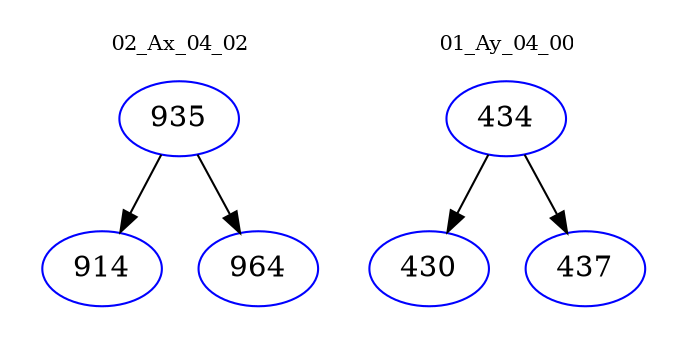 digraph{
subgraph cluster_0 {
color = white
label = "02_Ax_04_02";
fontsize=10;
T0_935 [label="935", color="blue"]
T0_935 -> T0_914 [color="black"]
T0_914 [label="914", color="blue"]
T0_935 -> T0_964 [color="black"]
T0_964 [label="964", color="blue"]
}
subgraph cluster_1 {
color = white
label = "01_Ay_04_00";
fontsize=10;
T1_434 [label="434", color="blue"]
T1_434 -> T1_430 [color="black"]
T1_430 [label="430", color="blue"]
T1_434 -> T1_437 [color="black"]
T1_437 [label="437", color="blue"]
}
}
